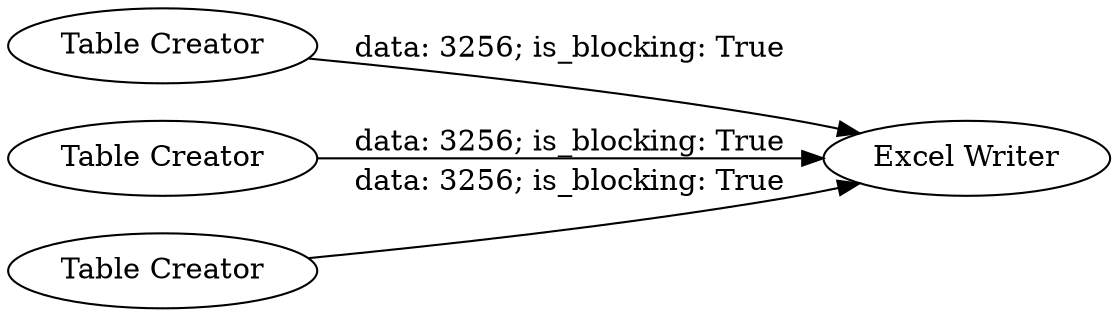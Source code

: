 digraph {
	"-2648015373449504877_264" [label="Excel Writer"]
	"-2648015373449504877_263" [label="Table Creator"]
	"-2648015373449504877_261" [label="Table Creator"]
	"-2648015373449504877_262" [label="Table Creator"]
	"-2648015373449504877_262" -> "-2648015373449504877_264" [label="data: 3256; is_blocking: True"]
	"-2648015373449504877_261" -> "-2648015373449504877_264" [label="data: 3256; is_blocking: True"]
	"-2648015373449504877_263" -> "-2648015373449504877_264" [label="data: 3256; is_blocking: True"]
	rankdir=LR
}
